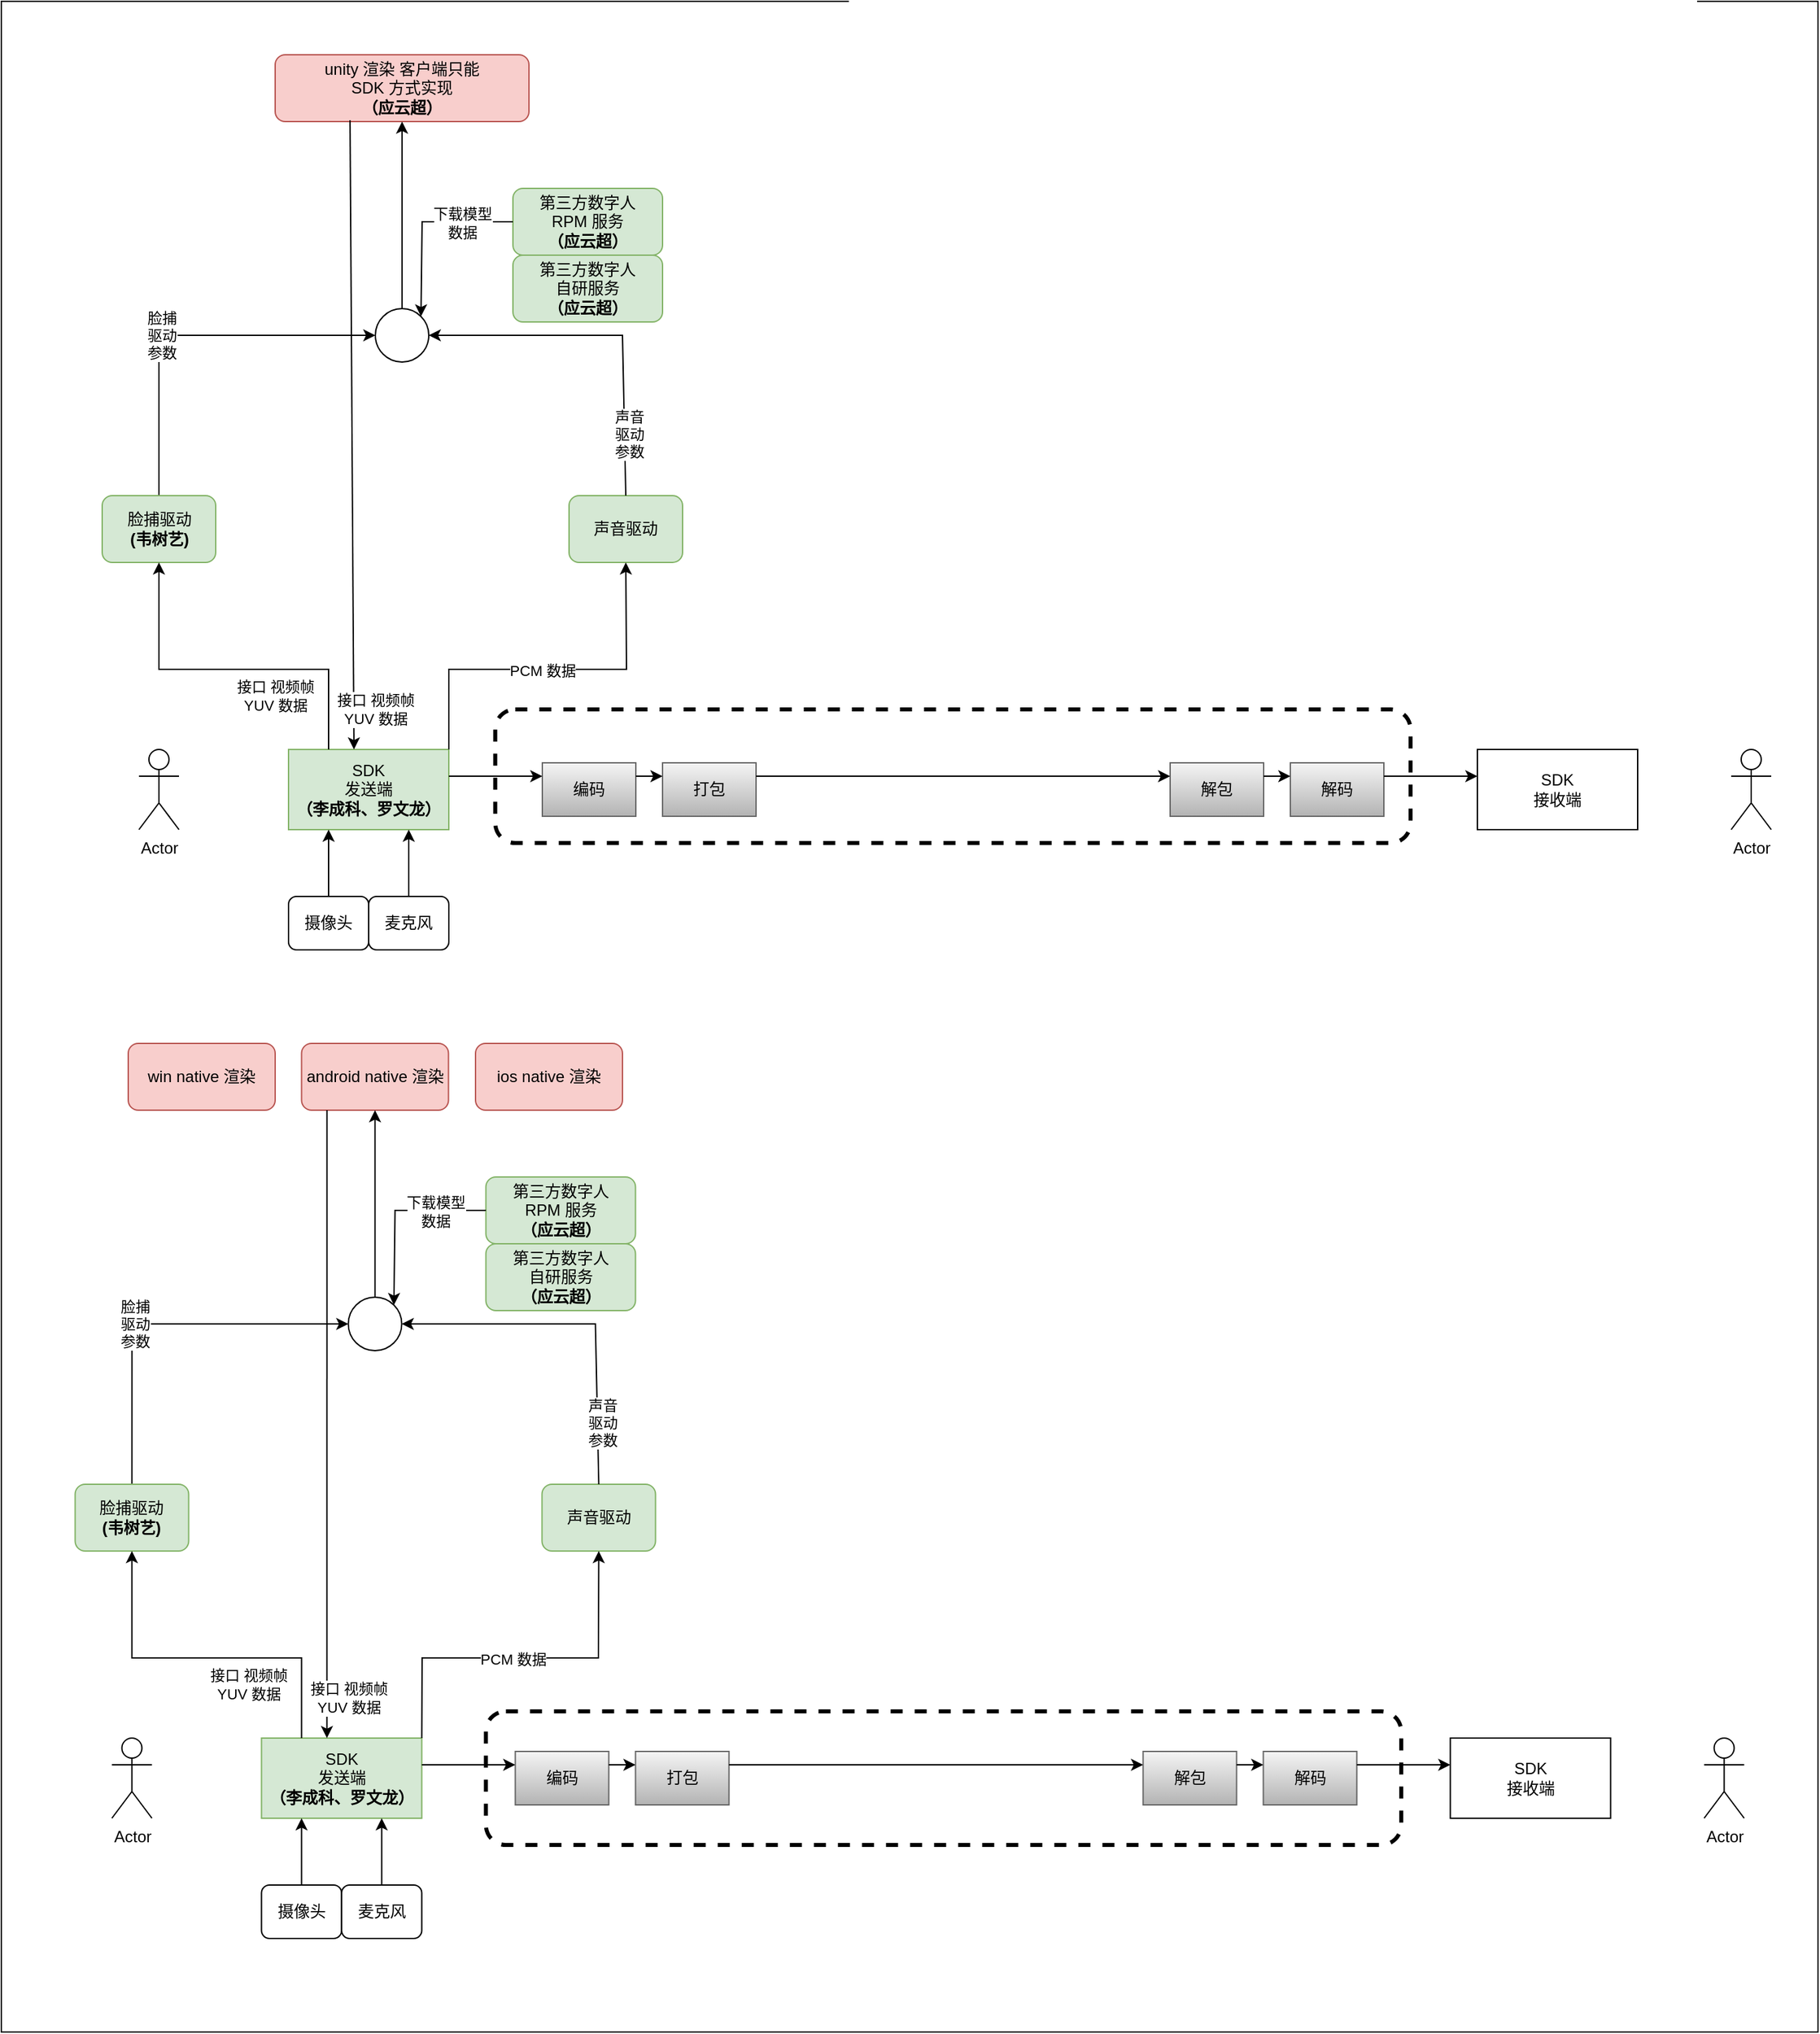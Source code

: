 <mxfile version="22.1.21" type="github">
  <diagram name="Page-1" id="y9C_El52bmYq-nEktH2S">
    <mxGraphModel dx="2284" dy="1896" grid="1" gridSize="10" guides="1" tooltips="1" connect="1" arrows="1" fold="1" page="1" pageScale="1" pageWidth="850" pageHeight="1100" math="0" shadow="0">
      <root>
        <mxCell id="0" />
        <mxCell id="1" parent="0" />
        <mxCell id="h9ikodHjlff90ZN1xDDO-2" value="" style="rounded=0;whiteSpace=wrap;html=1;" vertex="1" parent="1">
          <mxGeometry x="-85" y="-230" width="1360" height="1520" as="geometry" />
        </mxCell>
        <mxCell id="h9ikodHjlff90ZN1xDDO-82" value="" style="rounded=1;whiteSpace=wrap;html=1;dashed=1;strokeWidth=3;" vertex="1" parent="1">
          <mxGeometry x="277.75" y="1050" width="685.25" height="100" as="geometry" />
        </mxCell>
        <mxCell id="h9ikodHjlff90ZN1xDDO-81" value="" style="rounded=1;whiteSpace=wrap;html=1;dashed=1;strokeWidth=3;" vertex="1" parent="1">
          <mxGeometry x="284.75" y="300" width="685.25" height="100" as="geometry" />
        </mxCell>
        <mxCell id="h9ikodHjlff90ZN1xDDO-3" value="SDK&lt;br&gt;发送端&lt;br&gt;&lt;b&gt;（李成科、罗文龙）&lt;/b&gt;" style="rounded=0;whiteSpace=wrap;html=1;fillColor=#d5e8d4;strokeColor=#82b366;" vertex="1" parent="1">
          <mxGeometry x="130" y="330" width="120" height="60" as="geometry" />
        </mxCell>
        <mxCell id="h9ikodHjlff90ZN1xDDO-5" value="SDK&lt;br&gt;接收端" style="rounded=0;whiteSpace=wrap;html=1;" vertex="1" parent="1">
          <mxGeometry x="1020" y="330" width="120" height="60" as="geometry" />
        </mxCell>
        <mxCell id="h9ikodHjlff90ZN1xDDO-6" value="解码" style="rounded=0;whiteSpace=wrap;html=1;fillColor=#f5f5f5;gradientColor=#b3b3b3;strokeColor=#666666;" vertex="1" parent="1">
          <mxGeometry x="880" y="340" width="70" height="40" as="geometry" />
        </mxCell>
        <mxCell id="h9ikodHjlff90ZN1xDDO-7" value="解包" style="rounded=0;whiteSpace=wrap;html=1;fillColor=#f5f5f5;gradientColor=#b3b3b3;strokeColor=#666666;" vertex="1" parent="1">
          <mxGeometry x="790" y="340" width="70" height="40" as="geometry" />
        </mxCell>
        <mxCell id="h9ikodHjlff90ZN1xDDO-8" value="编码" style="rounded=0;whiteSpace=wrap;html=1;fillColor=#f5f5f5;gradientColor=#b3b3b3;strokeColor=#666666;" vertex="1" parent="1">
          <mxGeometry x="320" y="340" width="70" height="40" as="geometry" />
        </mxCell>
        <mxCell id="h9ikodHjlff90ZN1xDDO-9" value="打包" style="rounded=0;whiteSpace=wrap;html=1;fillColor=#f5f5f5;gradientColor=#b3b3b3;strokeColor=#666666;" vertex="1" parent="1">
          <mxGeometry x="410" y="340" width="70" height="40" as="geometry" />
        </mxCell>
        <mxCell id="h9ikodHjlff90ZN1xDDO-10" value="" style="endArrow=classic;html=1;rounded=0;exitX=1;exitY=0.25;exitDx=0;exitDy=0;entryX=0;entryY=0.25;entryDx=0;entryDy=0;" edge="1" parent="1" source="h9ikodHjlff90ZN1xDDO-9" target="h9ikodHjlff90ZN1xDDO-7">
          <mxGeometry width="50" height="50" relative="1" as="geometry">
            <mxPoint x="570" y="430" as="sourcePoint" />
            <mxPoint x="620" y="380" as="targetPoint" />
          </mxGeometry>
        </mxCell>
        <mxCell id="h9ikodHjlff90ZN1xDDO-11" value="" style="endArrow=classic;html=1;rounded=0;entryX=0;entryY=0.25;entryDx=0;entryDy=0;" edge="1" parent="1" target="h9ikodHjlff90ZN1xDDO-8">
          <mxGeometry width="50" height="50" relative="1" as="geometry">
            <mxPoint x="250" y="350" as="sourcePoint" />
            <mxPoint x="620" y="380" as="targetPoint" />
          </mxGeometry>
        </mxCell>
        <mxCell id="h9ikodHjlff90ZN1xDDO-12" value="" style="endArrow=classic;html=1;rounded=0;exitX=1;exitY=0.25;exitDx=0;exitDy=0;" edge="1" parent="1" source="h9ikodHjlff90ZN1xDDO-6">
          <mxGeometry width="50" height="50" relative="1" as="geometry">
            <mxPoint x="570" y="430" as="sourcePoint" />
            <mxPoint x="1020" y="350" as="targetPoint" />
          </mxGeometry>
        </mxCell>
        <mxCell id="h9ikodHjlff90ZN1xDDO-13" value="" style="endArrow=classic;html=1;rounded=0;exitX=1;exitY=0.25;exitDx=0;exitDy=0;" edge="1" parent="1" source="h9ikodHjlff90ZN1xDDO-8">
          <mxGeometry width="50" height="50" relative="1" as="geometry">
            <mxPoint x="570" y="430" as="sourcePoint" />
            <mxPoint x="410" y="350" as="targetPoint" />
          </mxGeometry>
        </mxCell>
        <mxCell id="h9ikodHjlff90ZN1xDDO-16" value="" style="endArrow=classic;html=1;rounded=0;entryX=0;entryY=0.25;entryDx=0;entryDy=0;exitX=1;exitY=0.25;exitDx=0;exitDy=0;" edge="1" parent="1" source="h9ikodHjlff90ZN1xDDO-7" target="h9ikodHjlff90ZN1xDDO-6">
          <mxGeometry width="50" height="50" relative="1" as="geometry">
            <mxPoint x="570" y="430" as="sourcePoint" />
            <mxPoint x="620" y="380" as="targetPoint" />
          </mxGeometry>
        </mxCell>
        <mxCell id="h9ikodHjlff90ZN1xDDO-17" value="Actor" style="shape=umlActor;verticalLabelPosition=bottom;verticalAlign=top;html=1;outlineConnect=0;" vertex="1" parent="1">
          <mxGeometry x="18" y="330" width="30" height="60" as="geometry" />
        </mxCell>
        <mxCell id="h9ikodHjlff90ZN1xDDO-18" value="Actor" style="shape=umlActor;verticalLabelPosition=bottom;verticalAlign=top;html=1;outlineConnect=0;" vertex="1" parent="1">
          <mxGeometry x="1210" y="330" width="30" height="60" as="geometry" />
        </mxCell>
        <mxCell id="h9ikodHjlff90ZN1xDDO-21" value="摄像头" style="rounded=1;whiteSpace=wrap;html=1;" vertex="1" parent="1">
          <mxGeometry x="130" y="440" width="60" height="40" as="geometry" />
        </mxCell>
        <mxCell id="h9ikodHjlff90ZN1xDDO-22" value="unity 渲染&amp;nbsp;客户端只能 &lt;br&gt;SDK 方式实现&lt;br&gt;&lt;b&gt;（应云超）&lt;/b&gt;" style="rounded=1;whiteSpace=wrap;html=1;fillColor=#f8cecc;strokeColor=#b85450;" vertex="1" parent="1">
          <mxGeometry x="120" y="-190" width="190" height="50" as="geometry" />
        </mxCell>
        <mxCell id="h9ikodHjlff90ZN1xDDO-33" style="edgeStyle=orthogonalEdgeStyle;rounded=0;orthogonalLoop=1;jettySize=auto;html=1;entryX=0.75;entryY=1;entryDx=0;entryDy=0;" edge="1" parent="1" source="h9ikodHjlff90ZN1xDDO-23" target="h9ikodHjlff90ZN1xDDO-3">
          <mxGeometry relative="1" as="geometry" />
        </mxCell>
        <mxCell id="h9ikodHjlff90ZN1xDDO-23" value="麦克风" style="rounded=1;whiteSpace=wrap;html=1;" vertex="1" parent="1">
          <mxGeometry x="190" y="440" width="60" height="40" as="geometry" />
        </mxCell>
        <mxCell id="h9ikodHjlff90ZN1xDDO-24" value="第三方数字人&lt;br&gt;RPM 服务&lt;br&gt;&lt;b&gt;（应云超）&lt;/b&gt;" style="rounded=1;whiteSpace=wrap;html=1;fillColor=#d5e8d4;strokeColor=#82b366;" vertex="1" parent="1">
          <mxGeometry x="298" y="-90" width="112" height="50" as="geometry" />
        </mxCell>
        <mxCell id="h9ikodHjlff90ZN1xDDO-30" style="edgeStyle=orthogonalEdgeStyle;rounded=0;orthogonalLoop=1;jettySize=auto;html=1;entryX=0;entryY=0.5;entryDx=0;entryDy=0;exitX=0.5;exitY=0;exitDx=0;exitDy=0;" edge="1" parent="1" source="h9ikodHjlff90ZN1xDDO-25" target="h9ikodHjlff90ZN1xDDO-41">
          <mxGeometry relative="1" as="geometry">
            <Array as="points" />
          </mxGeometry>
        </mxCell>
        <mxCell id="h9ikodHjlff90ZN1xDDO-31" value="脸捕&lt;br&gt;驱动&lt;br&gt;参数" style="edgeLabel;html=1;align=center;verticalAlign=middle;resizable=0;points=[];" vertex="1" connectable="0" parent="h9ikodHjlff90ZN1xDDO-30">
          <mxGeometry x="-0.138" relative="1" as="geometry">
            <mxPoint as="offset" />
          </mxGeometry>
        </mxCell>
        <mxCell id="h9ikodHjlff90ZN1xDDO-25" value="脸捕驱动&lt;br&gt;&lt;b&gt;(韦树艺)&lt;/b&gt;" style="rounded=1;whiteSpace=wrap;html=1;fillColor=#d5e8d4;strokeColor=#82b366;" vertex="1" parent="1">
          <mxGeometry x="-9.5" y="140" width="85" height="50" as="geometry" />
        </mxCell>
        <mxCell id="h9ikodHjlff90ZN1xDDO-26" value="" style="endArrow=classic;html=1;rounded=0;exitX=0;exitY=0.5;exitDx=0;exitDy=0;entryX=1;entryY=0;entryDx=0;entryDy=0;" edge="1" parent="1" source="h9ikodHjlff90ZN1xDDO-24" target="h9ikodHjlff90ZN1xDDO-41">
          <mxGeometry width="50" height="50" relative="1" as="geometry">
            <mxPoint x="570" y="430" as="sourcePoint" />
            <mxPoint x="620" y="380" as="targetPoint" />
            <Array as="points">
              <mxPoint x="230" y="-65" />
            </Array>
          </mxGeometry>
        </mxCell>
        <mxCell id="h9ikodHjlff90ZN1xDDO-27" value="下载模型&lt;br&gt;数据" style="edgeLabel;html=1;align=center;verticalAlign=middle;resizable=0;points=[];" vertex="1" connectable="0" parent="h9ikodHjlff90ZN1xDDO-26">
          <mxGeometry x="0.143" relative="1" as="geometry">
            <mxPoint x="30" y="-11" as="offset" />
          </mxGeometry>
        </mxCell>
        <mxCell id="h9ikodHjlff90ZN1xDDO-28" value="" style="endArrow=classic;html=1;rounded=0;exitX=0.5;exitY=0;exitDx=0;exitDy=0;entryX=0.25;entryY=1;entryDx=0;entryDy=0;" edge="1" parent="1" source="h9ikodHjlff90ZN1xDDO-21" target="h9ikodHjlff90ZN1xDDO-3">
          <mxGeometry width="50" height="50" relative="1" as="geometry">
            <mxPoint x="570" y="430" as="sourcePoint" />
            <mxPoint x="620" y="380" as="targetPoint" />
          </mxGeometry>
        </mxCell>
        <mxCell id="h9ikodHjlff90ZN1xDDO-29" value="" style="endArrow=classic;html=1;rounded=0;exitX=0.25;exitY=0;exitDx=0;exitDy=0;entryX=0.5;entryY=1;entryDx=0;entryDy=0;" edge="1" parent="1" source="h9ikodHjlff90ZN1xDDO-3" target="h9ikodHjlff90ZN1xDDO-25">
          <mxGeometry width="50" height="50" relative="1" as="geometry">
            <mxPoint x="570" y="430" as="sourcePoint" />
            <mxPoint x="620" y="380" as="targetPoint" />
            <Array as="points">
              <mxPoint x="160" y="270" />
              <mxPoint x="33" y="270" />
            </Array>
          </mxGeometry>
        </mxCell>
        <mxCell id="h9ikodHjlff90ZN1xDDO-34" value="接口&amp;nbsp;视频帧 &lt;br&gt;YUV 数据" style="edgeLabel;html=1;align=center;verticalAlign=middle;resizable=0;points=[];" vertex="1" connectable="0" parent="h9ikodHjlff90ZN1xDDO-29">
          <mxGeometry x="-0.738" relative="1" as="geometry">
            <mxPoint x="-40" y="-5" as="offset" />
          </mxGeometry>
        </mxCell>
        <mxCell id="h9ikodHjlff90ZN1xDDO-32" value="" style="endArrow=classic;html=1;rounded=0;entryX=0.75;entryY=0;entryDx=0;entryDy=0;exitX=0.295;exitY=0.98;exitDx=0;exitDy=0;exitPerimeter=0;" edge="1" parent="1" source="h9ikodHjlff90ZN1xDDO-22">
          <mxGeometry width="50" height="50" relative="1" as="geometry">
            <mxPoint x="173.79" y="-135" as="sourcePoint" />
            <mxPoint x="179" y="330" as="targetPoint" />
            <Array as="points" />
          </mxGeometry>
        </mxCell>
        <mxCell id="h9ikodHjlff90ZN1xDDO-35" value="接口&amp;nbsp;视频帧 &lt;br&gt;YUV 数据" style="edgeLabel;html=1;align=center;verticalAlign=middle;resizable=0;points=[];" vertex="1" connectable="0" parent="1">
          <mxGeometry x="195" y="300" as="geometry" />
        </mxCell>
        <mxCell id="h9ikodHjlff90ZN1xDDO-36" value="声音驱动" style="rounded=1;whiteSpace=wrap;html=1;fillColor=#d5e8d4;strokeColor=#82b366;" vertex="1" parent="1">
          <mxGeometry x="340" y="140" width="85" height="50" as="geometry" />
        </mxCell>
        <mxCell id="h9ikodHjlff90ZN1xDDO-37" value="" style="endArrow=classic;html=1;rounded=0;exitX=1;exitY=0;exitDx=0;exitDy=0;entryX=0.5;entryY=1;entryDx=0;entryDy=0;" edge="1" parent="1" source="h9ikodHjlff90ZN1xDDO-3" target="h9ikodHjlff90ZN1xDDO-36">
          <mxGeometry width="50" height="50" relative="1" as="geometry">
            <mxPoint x="570" y="230" as="sourcePoint" />
            <mxPoint x="620" y="180" as="targetPoint" />
            <Array as="points">
              <mxPoint x="250" y="270" />
              <mxPoint x="320" y="270" />
              <mxPoint x="383" y="270" />
            </Array>
          </mxGeometry>
        </mxCell>
        <mxCell id="h9ikodHjlff90ZN1xDDO-38" value="PCM 数据" style="edgeLabel;html=1;align=center;verticalAlign=middle;resizable=0;points=[];" vertex="1" connectable="0" parent="h9ikodHjlff90ZN1xDDO-37">
          <mxGeometry x="-0.406" y="-1" relative="1" as="geometry">
            <mxPoint x="49" as="offset" />
          </mxGeometry>
        </mxCell>
        <mxCell id="h9ikodHjlff90ZN1xDDO-39" value="" style="endArrow=classic;html=1;rounded=0;entryX=1;entryY=0.5;entryDx=0;entryDy=0;exitX=0.5;exitY=0;exitDx=0;exitDy=0;" edge="1" parent="1" source="h9ikodHjlff90ZN1xDDO-36" target="h9ikodHjlff90ZN1xDDO-41">
          <mxGeometry width="50" height="50" relative="1" as="geometry">
            <mxPoint x="570" y="230" as="sourcePoint" />
            <mxPoint x="620" y="180" as="targetPoint" />
            <Array as="points">
              <mxPoint x="380" y="20" />
            </Array>
          </mxGeometry>
        </mxCell>
        <mxCell id="h9ikodHjlff90ZN1xDDO-40" value="声音&lt;br&gt;驱动&lt;br&gt;参数" style="edgeLabel;html=1;align=center;verticalAlign=middle;resizable=0;points=[];" vertex="1" connectable="0" parent="h9ikodHjlff90ZN1xDDO-39">
          <mxGeometry x="-0.653" y="-3" relative="1" as="geometry">
            <mxPoint as="offset" />
          </mxGeometry>
        </mxCell>
        <mxCell id="h9ikodHjlff90ZN1xDDO-41" value="" style="ellipse;whiteSpace=wrap;html=1;aspect=fixed;" vertex="1" parent="1">
          <mxGeometry x="195" width="40" height="40" as="geometry" />
        </mxCell>
        <mxCell id="h9ikodHjlff90ZN1xDDO-42" value="" style="endArrow=classic;html=1;rounded=0;entryX=0.5;entryY=1;entryDx=0;entryDy=0;exitX=0.5;exitY=0;exitDx=0;exitDy=0;" edge="1" parent="1" source="h9ikodHjlff90ZN1xDDO-41" target="h9ikodHjlff90ZN1xDDO-22">
          <mxGeometry width="50" height="50" relative="1" as="geometry">
            <mxPoint x="570" y="30" as="sourcePoint" />
            <mxPoint x="620" y="-20" as="targetPoint" />
          </mxGeometry>
        </mxCell>
        <mxCell id="h9ikodHjlff90ZN1xDDO-44" value="SDK&lt;br&gt;发送端&lt;br&gt;&lt;b style=&quot;border-color: var(--border-color);&quot;&gt;（李成科、罗文龙）&lt;/b&gt;" style="rounded=0;whiteSpace=wrap;html=1;fillColor=#d5e8d4;strokeColor=#82b366;" vertex="1" parent="1">
          <mxGeometry x="109.75" y="1070" width="120" height="60" as="geometry" />
        </mxCell>
        <mxCell id="h9ikodHjlff90ZN1xDDO-45" value="SDK&lt;br&gt;接收端" style="rounded=0;whiteSpace=wrap;html=1;" vertex="1" parent="1">
          <mxGeometry x="999.75" y="1070" width="120" height="60" as="geometry" />
        </mxCell>
        <mxCell id="h9ikodHjlff90ZN1xDDO-46" value="解码" style="rounded=0;whiteSpace=wrap;html=1;fillColor=#f5f5f5;gradientColor=#b3b3b3;strokeColor=#666666;" vertex="1" parent="1">
          <mxGeometry x="859.75" y="1080" width="70" height="40" as="geometry" />
        </mxCell>
        <mxCell id="h9ikodHjlff90ZN1xDDO-47" value="解包" style="rounded=0;whiteSpace=wrap;html=1;fillColor=#f5f5f5;gradientColor=#b3b3b3;strokeColor=#666666;" vertex="1" parent="1">
          <mxGeometry x="769.75" y="1080" width="70" height="40" as="geometry" />
        </mxCell>
        <mxCell id="h9ikodHjlff90ZN1xDDO-48" value="编码" style="rounded=0;whiteSpace=wrap;html=1;fillColor=#f5f5f5;gradientColor=#b3b3b3;strokeColor=#666666;" vertex="1" parent="1">
          <mxGeometry x="299.75" y="1080" width="70" height="40" as="geometry" />
        </mxCell>
        <mxCell id="h9ikodHjlff90ZN1xDDO-49" value="打包" style="rounded=0;whiteSpace=wrap;html=1;fillColor=#f5f5f5;gradientColor=#b3b3b3;strokeColor=#666666;" vertex="1" parent="1">
          <mxGeometry x="389.75" y="1080" width="70" height="40" as="geometry" />
        </mxCell>
        <mxCell id="h9ikodHjlff90ZN1xDDO-50" value="" style="endArrow=classic;html=1;rounded=0;exitX=1;exitY=0.25;exitDx=0;exitDy=0;entryX=0;entryY=0.25;entryDx=0;entryDy=0;" edge="1" parent="1" source="h9ikodHjlff90ZN1xDDO-49" target="h9ikodHjlff90ZN1xDDO-47">
          <mxGeometry width="50" height="50" relative="1" as="geometry">
            <mxPoint x="549.75" y="1170" as="sourcePoint" />
            <mxPoint x="599.75" y="1120" as="targetPoint" />
          </mxGeometry>
        </mxCell>
        <mxCell id="h9ikodHjlff90ZN1xDDO-51" value="" style="endArrow=classic;html=1;rounded=0;entryX=0;entryY=0.25;entryDx=0;entryDy=0;" edge="1" parent="1" target="h9ikodHjlff90ZN1xDDO-48">
          <mxGeometry width="50" height="50" relative="1" as="geometry">
            <mxPoint x="229.75" y="1090" as="sourcePoint" />
            <mxPoint x="599.75" y="1120" as="targetPoint" />
          </mxGeometry>
        </mxCell>
        <mxCell id="h9ikodHjlff90ZN1xDDO-52" value="" style="endArrow=classic;html=1;rounded=0;exitX=1;exitY=0.25;exitDx=0;exitDy=0;" edge="1" parent="1" source="h9ikodHjlff90ZN1xDDO-46">
          <mxGeometry width="50" height="50" relative="1" as="geometry">
            <mxPoint x="549.75" y="1170" as="sourcePoint" />
            <mxPoint x="999.75" y="1090" as="targetPoint" />
          </mxGeometry>
        </mxCell>
        <mxCell id="h9ikodHjlff90ZN1xDDO-53" value="" style="endArrow=classic;html=1;rounded=0;exitX=1;exitY=0.25;exitDx=0;exitDy=0;" edge="1" parent="1" source="h9ikodHjlff90ZN1xDDO-48">
          <mxGeometry width="50" height="50" relative="1" as="geometry">
            <mxPoint x="549.75" y="1170" as="sourcePoint" />
            <mxPoint x="389.75" y="1090" as="targetPoint" />
          </mxGeometry>
        </mxCell>
        <mxCell id="h9ikodHjlff90ZN1xDDO-54" value="" style="endArrow=classic;html=1;rounded=0;entryX=0;entryY=0.25;entryDx=0;entryDy=0;exitX=1;exitY=0.25;exitDx=0;exitDy=0;" edge="1" parent="1" source="h9ikodHjlff90ZN1xDDO-47" target="h9ikodHjlff90ZN1xDDO-46">
          <mxGeometry width="50" height="50" relative="1" as="geometry">
            <mxPoint x="549.75" y="1170" as="sourcePoint" />
            <mxPoint x="599.75" y="1120" as="targetPoint" />
          </mxGeometry>
        </mxCell>
        <mxCell id="h9ikodHjlff90ZN1xDDO-55" value="Actor" style="shape=umlActor;verticalLabelPosition=bottom;verticalAlign=top;html=1;outlineConnect=0;" vertex="1" parent="1">
          <mxGeometry x="-2.25" y="1070" width="30" height="60" as="geometry" />
        </mxCell>
        <mxCell id="h9ikodHjlff90ZN1xDDO-56" value="Actor" style="shape=umlActor;verticalLabelPosition=bottom;verticalAlign=top;html=1;outlineConnect=0;" vertex="1" parent="1">
          <mxGeometry x="1189.75" y="1070" width="30" height="60" as="geometry" />
        </mxCell>
        <mxCell id="h9ikodHjlff90ZN1xDDO-57" value="摄像头" style="rounded=1;whiteSpace=wrap;html=1;" vertex="1" parent="1">
          <mxGeometry x="109.75" y="1180" width="60" height="40" as="geometry" />
        </mxCell>
        <mxCell id="h9ikodHjlff90ZN1xDDO-58" value="android native 渲染" style="rounded=1;whiteSpace=wrap;html=1;fillColor=#f8cecc;strokeColor=#b85450;" vertex="1" parent="1">
          <mxGeometry x="139.75" y="550" width="110" height="50" as="geometry" />
        </mxCell>
        <mxCell id="h9ikodHjlff90ZN1xDDO-59" style="edgeStyle=orthogonalEdgeStyle;rounded=0;orthogonalLoop=1;jettySize=auto;html=1;entryX=0.75;entryY=1;entryDx=0;entryDy=0;" edge="1" parent="1" source="h9ikodHjlff90ZN1xDDO-60" target="h9ikodHjlff90ZN1xDDO-44">
          <mxGeometry relative="1" as="geometry" />
        </mxCell>
        <mxCell id="h9ikodHjlff90ZN1xDDO-60" value="麦克风" style="rounded=1;whiteSpace=wrap;html=1;" vertex="1" parent="1">
          <mxGeometry x="169.75" y="1180" width="60" height="40" as="geometry" />
        </mxCell>
        <mxCell id="h9ikodHjlff90ZN1xDDO-61" value="第三方数字人&lt;br&gt;RPM 服务&lt;br&gt;&lt;b style=&quot;border-color: var(--border-color);&quot;&gt;（应云超）&lt;/b&gt;" style="rounded=1;whiteSpace=wrap;html=1;fillColor=#d5e8d4;strokeColor=#82b366;" vertex="1" parent="1">
          <mxGeometry x="277.75" y="650" width="112" height="50" as="geometry" />
        </mxCell>
        <mxCell id="h9ikodHjlff90ZN1xDDO-62" style="edgeStyle=orthogonalEdgeStyle;rounded=0;orthogonalLoop=1;jettySize=auto;html=1;entryX=0;entryY=0.5;entryDx=0;entryDy=0;exitX=0.5;exitY=0;exitDx=0;exitDy=0;" edge="1" parent="1" source="h9ikodHjlff90ZN1xDDO-64" target="h9ikodHjlff90ZN1xDDO-77">
          <mxGeometry relative="1" as="geometry">
            <Array as="points" />
          </mxGeometry>
        </mxCell>
        <mxCell id="h9ikodHjlff90ZN1xDDO-63" value="脸捕&lt;br&gt;驱动&lt;br&gt;参数" style="edgeLabel;html=1;align=center;verticalAlign=middle;resizable=0;points=[];" vertex="1" connectable="0" parent="h9ikodHjlff90ZN1xDDO-62">
          <mxGeometry x="-0.138" relative="1" as="geometry">
            <mxPoint as="offset" />
          </mxGeometry>
        </mxCell>
        <mxCell id="h9ikodHjlff90ZN1xDDO-64" value="脸捕驱动&lt;br&gt;&lt;b style=&quot;border-color: var(--border-color);&quot;&gt;(韦树艺)&lt;/b&gt;" style="rounded=1;whiteSpace=wrap;html=1;fillColor=#d5e8d4;strokeColor=#82b366;" vertex="1" parent="1">
          <mxGeometry x="-29.75" y="880" width="85" height="50" as="geometry" />
        </mxCell>
        <mxCell id="h9ikodHjlff90ZN1xDDO-65" value="" style="endArrow=classic;html=1;rounded=0;exitX=0;exitY=0.5;exitDx=0;exitDy=0;entryX=1;entryY=0;entryDx=0;entryDy=0;" edge="1" parent="1" source="h9ikodHjlff90ZN1xDDO-61" target="h9ikodHjlff90ZN1xDDO-77">
          <mxGeometry width="50" height="50" relative="1" as="geometry">
            <mxPoint x="549.75" y="1170" as="sourcePoint" />
            <mxPoint x="599.75" y="1120" as="targetPoint" />
            <Array as="points">
              <mxPoint x="209.75" y="675" />
            </Array>
          </mxGeometry>
        </mxCell>
        <mxCell id="h9ikodHjlff90ZN1xDDO-66" value="下载模型&lt;br&gt;数据" style="edgeLabel;html=1;align=center;verticalAlign=middle;resizable=0;points=[];" vertex="1" connectable="0" parent="h9ikodHjlff90ZN1xDDO-65">
          <mxGeometry x="0.143" relative="1" as="geometry">
            <mxPoint x="30" y="-11" as="offset" />
          </mxGeometry>
        </mxCell>
        <mxCell id="h9ikodHjlff90ZN1xDDO-67" value="" style="endArrow=classic;html=1;rounded=0;exitX=0.5;exitY=0;exitDx=0;exitDy=0;entryX=0.25;entryY=1;entryDx=0;entryDy=0;" edge="1" parent="1" source="h9ikodHjlff90ZN1xDDO-57" target="h9ikodHjlff90ZN1xDDO-44">
          <mxGeometry width="50" height="50" relative="1" as="geometry">
            <mxPoint x="549.75" y="1170" as="sourcePoint" />
            <mxPoint x="599.75" y="1120" as="targetPoint" />
          </mxGeometry>
        </mxCell>
        <mxCell id="h9ikodHjlff90ZN1xDDO-68" value="" style="endArrow=classic;html=1;rounded=0;exitX=0.25;exitY=0;exitDx=0;exitDy=0;entryX=0.5;entryY=1;entryDx=0;entryDy=0;" edge="1" parent="1" source="h9ikodHjlff90ZN1xDDO-44" target="h9ikodHjlff90ZN1xDDO-64">
          <mxGeometry width="50" height="50" relative="1" as="geometry">
            <mxPoint x="549.75" y="1170" as="sourcePoint" />
            <mxPoint x="599.75" y="1120" as="targetPoint" />
            <Array as="points">
              <mxPoint x="139.75" y="1010" />
              <mxPoint x="12.75" y="1010" />
            </Array>
          </mxGeometry>
        </mxCell>
        <mxCell id="h9ikodHjlff90ZN1xDDO-69" value="接口&amp;nbsp;视频帧 &lt;br&gt;YUV 数据" style="edgeLabel;html=1;align=center;verticalAlign=middle;resizable=0;points=[];" vertex="1" connectable="0" parent="h9ikodHjlff90ZN1xDDO-68">
          <mxGeometry x="-0.738" relative="1" as="geometry">
            <mxPoint x="-40" y="-5" as="offset" />
          </mxGeometry>
        </mxCell>
        <mxCell id="h9ikodHjlff90ZN1xDDO-70" value="" style="endArrow=classic;html=1;rounded=0;entryX=0.75;entryY=0;entryDx=0;entryDy=0;exitX=0.173;exitY=1;exitDx=0;exitDy=0;exitPerimeter=0;" edge="1" parent="1" source="h9ikodHjlff90ZN1xDDO-58">
          <mxGeometry width="50" height="50" relative="1" as="geometry">
            <mxPoint x="153.54" y="605" as="sourcePoint" />
            <mxPoint x="158.75" y="1070" as="targetPoint" />
            <Array as="points" />
          </mxGeometry>
        </mxCell>
        <mxCell id="h9ikodHjlff90ZN1xDDO-71" value="接口&amp;nbsp;视频帧 &lt;br&gt;YUV 数据" style="edgeLabel;html=1;align=center;verticalAlign=middle;resizable=0;points=[];" vertex="1" connectable="0" parent="1">
          <mxGeometry x="174.75" y="1040" as="geometry" />
        </mxCell>
        <mxCell id="h9ikodHjlff90ZN1xDDO-72" value="声音驱动" style="rounded=1;whiteSpace=wrap;html=1;fillColor=#d5e8d4;strokeColor=#82b366;" vertex="1" parent="1">
          <mxGeometry x="319.75" y="880" width="85" height="50" as="geometry" />
        </mxCell>
        <mxCell id="h9ikodHjlff90ZN1xDDO-73" value="" style="endArrow=classic;html=1;rounded=0;exitX=1;exitY=0;exitDx=0;exitDy=0;entryX=0.5;entryY=1;entryDx=0;entryDy=0;" edge="1" parent="1" source="h9ikodHjlff90ZN1xDDO-44" target="h9ikodHjlff90ZN1xDDO-72">
          <mxGeometry width="50" height="50" relative="1" as="geometry">
            <mxPoint x="549.75" y="970" as="sourcePoint" />
            <mxPoint x="599.75" y="920" as="targetPoint" />
            <Array as="points">
              <mxPoint x="230" y="1010" />
              <mxPoint x="362" y="1010" />
            </Array>
          </mxGeometry>
        </mxCell>
        <mxCell id="h9ikodHjlff90ZN1xDDO-74" value="PCM 数据" style="edgeLabel;html=1;align=center;verticalAlign=middle;resizable=0;points=[];" vertex="1" connectable="0" parent="h9ikodHjlff90ZN1xDDO-73">
          <mxGeometry x="-0.406" y="-1" relative="1" as="geometry">
            <mxPoint x="47" as="offset" />
          </mxGeometry>
        </mxCell>
        <mxCell id="h9ikodHjlff90ZN1xDDO-75" value="" style="endArrow=classic;html=1;rounded=0;entryX=1;entryY=0.5;entryDx=0;entryDy=0;exitX=0.5;exitY=0;exitDx=0;exitDy=0;" edge="1" parent="1" source="h9ikodHjlff90ZN1xDDO-72" target="h9ikodHjlff90ZN1xDDO-77">
          <mxGeometry width="50" height="50" relative="1" as="geometry">
            <mxPoint x="549.75" y="970" as="sourcePoint" />
            <mxPoint x="599.75" y="920" as="targetPoint" />
            <Array as="points">
              <mxPoint x="359.75" y="760" />
            </Array>
          </mxGeometry>
        </mxCell>
        <mxCell id="h9ikodHjlff90ZN1xDDO-76" value="声音&lt;br&gt;驱动&lt;br&gt;参数" style="edgeLabel;html=1;align=center;verticalAlign=middle;resizable=0;points=[];" vertex="1" connectable="0" parent="h9ikodHjlff90ZN1xDDO-75">
          <mxGeometry x="-0.653" y="-3" relative="1" as="geometry">
            <mxPoint as="offset" />
          </mxGeometry>
        </mxCell>
        <mxCell id="h9ikodHjlff90ZN1xDDO-77" value="" style="ellipse;whiteSpace=wrap;html=1;aspect=fixed;" vertex="1" parent="1">
          <mxGeometry x="174.75" y="740" width="40" height="40" as="geometry" />
        </mxCell>
        <mxCell id="h9ikodHjlff90ZN1xDDO-78" value="" style="endArrow=classic;html=1;rounded=0;entryX=0.5;entryY=1;entryDx=0;entryDy=0;exitX=0.5;exitY=0;exitDx=0;exitDy=0;" edge="1" parent="1" source="h9ikodHjlff90ZN1xDDO-77" target="h9ikodHjlff90ZN1xDDO-58">
          <mxGeometry width="50" height="50" relative="1" as="geometry">
            <mxPoint x="549.75" y="770" as="sourcePoint" />
            <mxPoint x="599.75" y="720" as="targetPoint" />
          </mxGeometry>
        </mxCell>
        <mxCell id="h9ikodHjlff90ZN1xDDO-79" value="ios native 渲染" style="rounded=1;whiteSpace=wrap;html=1;fillColor=#f8cecc;strokeColor=#b85450;" vertex="1" parent="1">
          <mxGeometry x="270" y="550" width="110" height="50" as="geometry" />
        </mxCell>
        <mxCell id="h9ikodHjlff90ZN1xDDO-80" value="win native 渲染" style="rounded=1;whiteSpace=wrap;html=1;fillColor=#f8cecc;strokeColor=#b85450;" vertex="1" parent="1">
          <mxGeometry x="10" y="550" width="110" height="50" as="geometry" />
        </mxCell>
        <mxCell id="h9ikodHjlff90ZN1xDDO-83" value="第三方数字人&lt;br&gt;自研服务&lt;br&gt;&lt;b&gt;（应云超）&lt;/b&gt;" style="rounded=1;whiteSpace=wrap;html=1;fillColor=#d5e8d4;strokeColor=#82b366;" vertex="1" parent="1">
          <mxGeometry x="298" y="-40" width="112" height="50" as="geometry" />
        </mxCell>
        <mxCell id="h9ikodHjlff90ZN1xDDO-84" value="第三方数字人&lt;br&gt;自研服务&lt;br&gt;&lt;b style=&quot;border-color: var(--border-color);&quot;&gt;（应云超）&lt;/b&gt;" style="rounded=1;whiteSpace=wrap;html=1;fillColor=#d5e8d4;strokeColor=#82b366;" vertex="1" parent="1">
          <mxGeometry x="277.75" y="700" width="112" height="50" as="geometry" />
        </mxCell>
      </root>
    </mxGraphModel>
  </diagram>
</mxfile>
